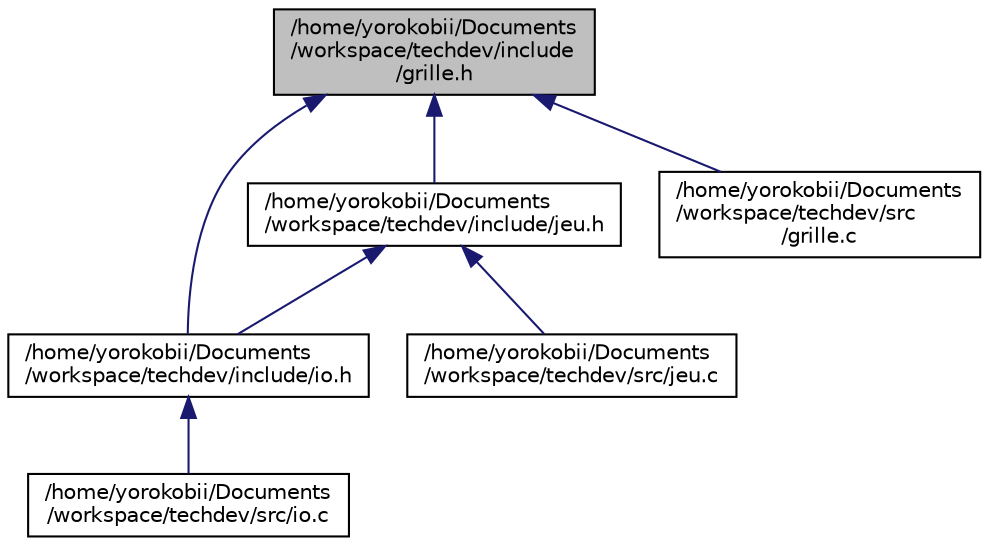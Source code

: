 digraph "/home/yorokobii/Documents/workspace/techdev/include/grille.h"
{
  edge [fontname="Helvetica",fontsize="10",labelfontname="Helvetica",labelfontsize="10"];
  node [fontname="Helvetica",fontsize="10",shape=record];
  Node1 [label="/home/yorokobii/Documents\l/workspace/techdev/include\l/grille.h",height=0.2,width=0.4,color="black", fillcolor="grey75", style="filled", fontcolor="black"];
  Node1 -> Node2 [dir="back",color="midnightblue",fontsize="10",style="solid",fontname="Helvetica"];
  Node2 [label="/home/yorokobii/Documents\l/workspace/techdev/include/io.h",height=0.2,width=0.4,color="black", fillcolor="white", style="filled",URL="$io_8h.html"];
  Node2 -> Node3 [dir="back",color="midnightblue",fontsize="10",style="solid",fontname="Helvetica"];
  Node3 [label="/home/yorokobii/Documents\l/workspace/techdev/src/io.c",height=0.2,width=0.4,color="black", fillcolor="white", style="filled",URL="$io_8c.html"];
  Node1 -> Node4 [dir="back",color="midnightblue",fontsize="10",style="solid",fontname="Helvetica"];
  Node4 [label="/home/yorokobii/Documents\l/workspace/techdev/include/jeu.h",height=0.2,width=0.4,color="black", fillcolor="white", style="filled",URL="$jeu_8h.html"];
  Node4 -> Node2 [dir="back",color="midnightblue",fontsize="10",style="solid",fontname="Helvetica"];
  Node4 -> Node5 [dir="back",color="midnightblue",fontsize="10",style="solid",fontname="Helvetica"];
  Node5 [label="/home/yorokobii/Documents\l/workspace/techdev/src/jeu.c",height=0.2,width=0.4,color="black", fillcolor="white", style="filled",URL="$jeu_8c.html"];
  Node1 -> Node6 [dir="back",color="midnightblue",fontsize="10",style="solid",fontname="Helvetica"];
  Node6 [label="/home/yorokobii/Documents\l/workspace/techdev/src\l/grille.c",height=0.2,width=0.4,color="black", fillcolor="white", style="filled",URL="$grille_8c.html"];
}
